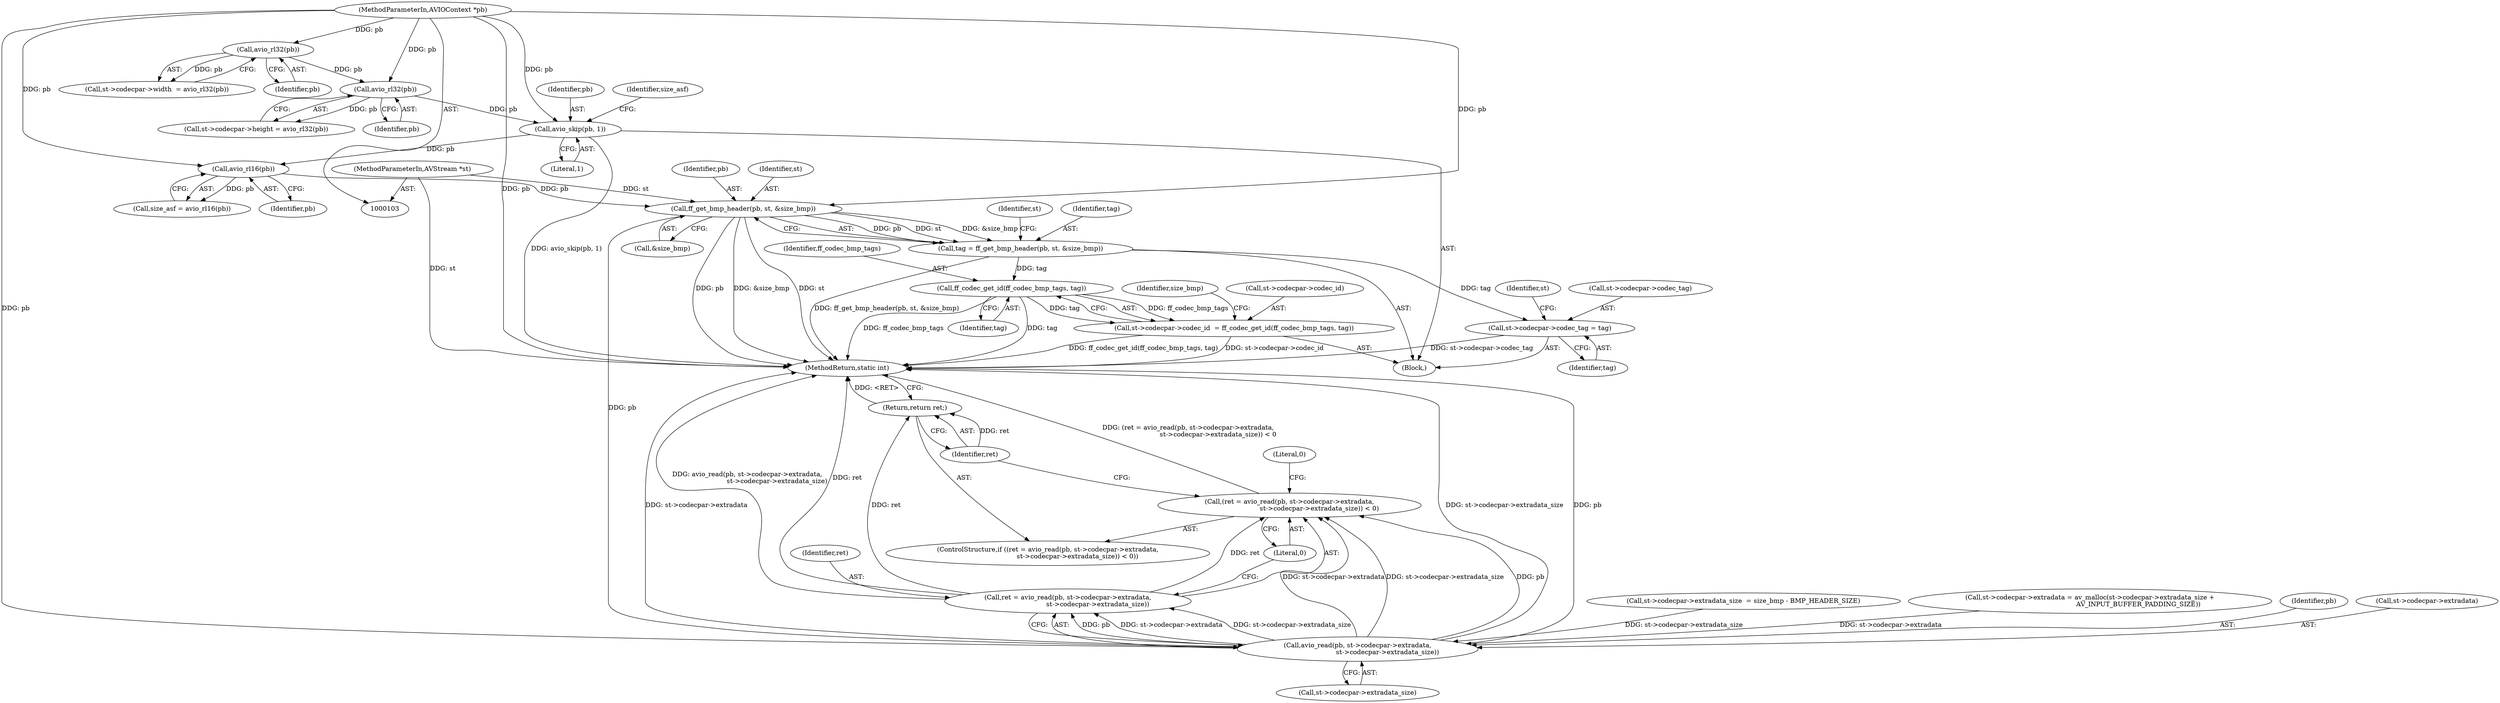 digraph "0_FFmpeg_2b46ebdbff1d8dec7a3d8ea280a612b91a582869@pointer" {
"1000135" [label="(Call,ff_get_bmp_header(pb, st, &size_bmp))"];
"1000131" [label="(Call,avio_rl16(pb))"];
"1000126" [label="(Call,avio_skip(pb, 1))"];
"1000124" [label="(Call,avio_rl32(pb))"];
"1000116" [label="(Call,avio_rl32(pb))"];
"1000104" [label="(MethodParameterIn,AVIOContext *pb)"];
"1000105" [label="(MethodParameterIn,AVStream *st)"];
"1000133" [label="(Call,tag = ff_get_bmp_header(pb, st, &size_bmp))"];
"1000140" [label="(Call,st->codecpar->codec_tag = tag)"];
"1000153" [label="(Call,ff_codec_get_id(ff_codec_bmp_tags, tag))"];
"1000147" [label="(Call,st->codecpar->codec_id  = ff_codec_get_id(ff_codec_bmp_tags, tag))"];
"1000221" [label="(Call,avio_read(pb, st->codecpar->extradata,\n                             st->codecpar->extradata_size))"];
"1000218" [label="(Call,(ret = avio_read(pb, st->codecpar->extradata,\n                             st->codecpar->extradata_size)) < 0)"];
"1000219" [label="(Call,ret = avio_read(pb, st->codecpar->extradata,\n                             st->codecpar->extradata_size))"];
"1000234" [label="(Return,return ret;)"];
"1000217" [label="(ControlStructure,if ((ret = avio_read(pb, st->codecpar->extradata,\n                             st->codecpar->extradata_size)) < 0))"];
"1000135" [label="(Call,ff_get_bmp_header(pb, st, &size_bmp))"];
"1000157" [label="(Identifier,size_bmp)"];
"1000219" [label="(Call,ret = avio_read(pb, st->codecpar->extradata,\n                             st->codecpar->extradata_size))"];
"1000138" [label="(Call,&size_bmp)"];
"1000104" [label="(MethodParameterIn,AVIOContext *pb)"];
"1000150" [label="(Identifier,st)"];
"1000129" [label="(Call,size_asf = avio_rl16(pb))"];
"1000128" [label="(Literal,1)"];
"1000116" [label="(Call,avio_rl32(pb))"];
"1000146" [label="(Identifier,tag)"];
"1000127" [label="(Identifier,pb)"];
"1000132" [label="(Identifier,pb)"];
"1000155" [label="(Identifier,tag)"];
"1000130" [label="(Identifier,size_asf)"];
"1000148" [label="(Call,st->codecpar->codec_id)"];
"1000136" [label="(Identifier,pb)"];
"1000125" [label="(Identifier,pb)"];
"1000143" [label="(Identifier,st)"];
"1000140" [label="(Call,st->codecpar->codec_tag = tag)"];
"1000154" [label="(Identifier,ff_codec_bmp_tags)"];
"1000167" [label="(Call,st->codecpar->extradata_size  = size_bmp - BMP_HEADER_SIZE)"];
"1000134" [label="(Identifier,tag)"];
"1000131" [label="(Call,avio_rl16(pb))"];
"1000133" [label="(Call,tag = ff_get_bmp_header(pb, st, &size_bmp))"];
"1000110" [label="(Call,st->codecpar->width  = avio_rl32(pb))"];
"1000178" [label="(Call,st->codecpar->extradata = av_malloc(st->codecpar->extradata_size +\n                                               AV_INPUT_BUFFER_PADDING_SIZE))"];
"1000222" [label="(Identifier,pb)"];
"1000141" [label="(Call,st->codecpar->codec_tag)"];
"1000233" [label="(Literal,0)"];
"1000238" [label="(MethodReturn,static int)"];
"1000220" [label="(Identifier,ret)"];
"1000153" [label="(Call,ff_codec_get_id(ff_codec_bmp_tags, tag))"];
"1000147" [label="(Call,st->codecpar->codec_id  = ff_codec_get_id(ff_codec_bmp_tags, tag))"];
"1000218" [label="(Call,(ret = avio_read(pb, st->codecpar->extradata,\n                             st->codecpar->extradata_size)) < 0)"];
"1000126" [label="(Call,avio_skip(pb, 1))"];
"1000223" [label="(Call,st->codecpar->extradata)"];
"1000105" [label="(MethodParameterIn,AVStream *st)"];
"1000221" [label="(Call,avio_read(pb, st->codecpar->extradata,\n                             st->codecpar->extradata_size))"];
"1000235" [label="(Identifier,ret)"];
"1000106" [label="(Block,)"];
"1000228" [label="(Call,st->codecpar->extradata_size)"];
"1000118" [label="(Call,st->codecpar->height = avio_rl32(pb))"];
"1000237" [label="(Literal,0)"];
"1000137" [label="(Identifier,st)"];
"1000234" [label="(Return,return ret;)"];
"1000124" [label="(Call,avio_rl32(pb))"];
"1000117" [label="(Identifier,pb)"];
"1000135" -> "1000133"  [label="AST: "];
"1000135" -> "1000138"  [label="CFG: "];
"1000136" -> "1000135"  [label="AST: "];
"1000137" -> "1000135"  [label="AST: "];
"1000138" -> "1000135"  [label="AST: "];
"1000133" -> "1000135"  [label="CFG: "];
"1000135" -> "1000238"  [label="DDG: pb"];
"1000135" -> "1000238"  [label="DDG: &size_bmp"];
"1000135" -> "1000238"  [label="DDG: st"];
"1000135" -> "1000133"  [label="DDG: pb"];
"1000135" -> "1000133"  [label="DDG: st"];
"1000135" -> "1000133"  [label="DDG: &size_bmp"];
"1000131" -> "1000135"  [label="DDG: pb"];
"1000104" -> "1000135"  [label="DDG: pb"];
"1000105" -> "1000135"  [label="DDG: st"];
"1000135" -> "1000221"  [label="DDG: pb"];
"1000131" -> "1000129"  [label="AST: "];
"1000131" -> "1000132"  [label="CFG: "];
"1000132" -> "1000131"  [label="AST: "];
"1000129" -> "1000131"  [label="CFG: "];
"1000131" -> "1000129"  [label="DDG: pb"];
"1000126" -> "1000131"  [label="DDG: pb"];
"1000104" -> "1000131"  [label="DDG: pb"];
"1000126" -> "1000106"  [label="AST: "];
"1000126" -> "1000128"  [label="CFG: "];
"1000127" -> "1000126"  [label="AST: "];
"1000128" -> "1000126"  [label="AST: "];
"1000130" -> "1000126"  [label="CFG: "];
"1000126" -> "1000238"  [label="DDG: avio_skip(pb, 1)"];
"1000124" -> "1000126"  [label="DDG: pb"];
"1000104" -> "1000126"  [label="DDG: pb"];
"1000124" -> "1000118"  [label="AST: "];
"1000124" -> "1000125"  [label="CFG: "];
"1000125" -> "1000124"  [label="AST: "];
"1000118" -> "1000124"  [label="CFG: "];
"1000124" -> "1000118"  [label="DDG: pb"];
"1000116" -> "1000124"  [label="DDG: pb"];
"1000104" -> "1000124"  [label="DDG: pb"];
"1000116" -> "1000110"  [label="AST: "];
"1000116" -> "1000117"  [label="CFG: "];
"1000117" -> "1000116"  [label="AST: "];
"1000110" -> "1000116"  [label="CFG: "];
"1000116" -> "1000110"  [label="DDG: pb"];
"1000104" -> "1000116"  [label="DDG: pb"];
"1000104" -> "1000103"  [label="AST: "];
"1000104" -> "1000238"  [label="DDG: pb"];
"1000104" -> "1000221"  [label="DDG: pb"];
"1000105" -> "1000103"  [label="AST: "];
"1000105" -> "1000238"  [label="DDG: st"];
"1000133" -> "1000106"  [label="AST: "];
"1000134" -> "1000133"  [label="AST: "];
"1000143" -> "1000133"  [label="CFG: "];
"1000133" -> "1000238"  [label="DDG: ff_get_bmp_header(pb, st, &size_bmp)"];
"1000133" -> "1000140"  [label="DDG: tag"];
"1000133" -> "1000153"  [label="DDG: tag"];
"1000140" -> "1000106"  [label="AST: "];
"1000140" -> "1000146"  [label="CFG: "];
"1000141" -> "1000140"  [label="AST: "];
"1000146" -> "1000140"  [label="AST: "];
"1000150" -> "1000140"  [label="CFG: "];
"1000140" -> "1000238"  [label="DDG: st->codecpar->codec_tag"];
"1000153" -> "1000147"  [label="AST: "];
"1000153" -> "1000155"  [label="CFG: "];
"1000154" -> "1000153"  [label="AST: "];
"1000155" -> "1000153"  [label="AST: "];
"1000147" -> "1000153"  [label="CFG: "];
"1000153" -> "1000238"  [label="DDG: ff_codec_bmp_tags"];
"1000153" -> "1000238"  [label="DDG: tag"];
"1000153" -> "1000147"  [label="DDG: ff_codec_bmp_tags"];
"1000153" -> "1000147"  [label="DDG: tag"];
"1000147" -> "1000106"  [label="AST: "];
"1000148" -> "1000147"  [label="AST: "];
"1000157" -> "1000147"  [label="CFG: "];
"1000147" -> "1000238"  [label="DDG: ff_codec_get_id(ff_codec_bmp_tags, tag)"];
"1000147" -> "1000238"  [label="DDG: st->codecpar->codec_id"];
"1000221" -> "1000219"  [label="AST: "];
"1000221" -> "1000228"  [label="CFG: "];
"1000222" -> "1000221"  [label="AST: "];
"1000223" -> "1000221"  [label="AST: "];
"1000228" -> "1000221"  [label="AST: "];
"1000219" -> "1000221"  [label="CFG: "];
"1000221" -> "1000238"  [label="DDG: st->codecpar->extradata"];
"1000221" -> "1000238"  [label="DDG: st->codecpar->extradata_size"];
"1000221" -> "1000238"  [label="DDG: pb"];
"1000221" -> "1000218"  [label="DDG: pb"];
"1000221" -> "1000218"  [label="DDG: st->codecpar->extradata"];
"1000221" -> "1000218"  [label="DDG: st->codecpar->extradata_size"];
"1000221" -> "1000219"  [label="DDG: pb"];
"1000221" -> "1000219"  [label="DDG: st->codecpar->extradata"];
"1000221" -> "1000219"  [label="DDG: st->codecpar->extradata_size"];
"1000178" -> "1000221"  [label="DDG: st->codecpar->extradata"];
"1000167" -> "1000221"  [label="DDG: st->codecpar->extradata_size"];
"1000218" -> "1000217"  [label="AST: "];
"1000218" -> "1000233"  [label="CFG: "];
"1000219" -> "1000218"  [label="AST: "];
"1000233" -> "1000218"  [label="AST: "];
"1000235" -> "1000218"  [label="CFG: "];
"1000237" -> "1000218"  [label="CFG: "];
"1000218" -> "1000238"  [label="DDG: (ret = avio_read(pb, st->codecpar->extradata,\n                             st->codecpar->extradata_size)) < 0"];
"1000219" -> "1000218"  [label="DDG: ret"];
"1000220" -> "1000219"  [label="AST: "];
"1000233" -> "1000219"  [label="CFG: "];
"1000219" -> "1000238"  [label="DDG: avio_read(pb, st->codecpar->extradata,\n                             st->codecpar->extradata_size)"];
"1000219" -> "1000238"  [label="DDG: ret"];
"1000219" -> "1000234"  [label="DDG: ret"];
"1000234" -> "1000217"  [label="AST: "];
"1000234" -> "1000235"  [label="CFG: "];
"1000235" -> "1000234"  [label="AST: "];
"1000238" -> "1000234"  [label="CFG: "];
"1000234" -> "1000238"  [label="DDG: <RET>"];
"1000235" -> "1000234"  [label="DDG: ret"];
}
